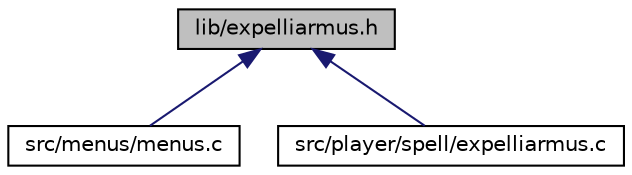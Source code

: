 digraph "lib/expelliarmus.h"
{
 // LATEX_PDF_SIZE
  edge [fontname="Helvetica",fontsize="10",labelfontname="Helvetica",labelfontsize="10"];
  node [fontname="Helvetica",fontsize="10",shape=record];
  Node1 [label="lib/expelliarmus.h",height=0.2,width=0.4,color="black", fillcolor="grey75", style="filled", fontcolor="black",tooltip="Méthode de l'objet expelliarmus_t."];
  Node1 -> Node2 [dir="back",color="midnightblue",fontsize="10",style="solid"];
  Node2 [label="src/menus/menus.c",height=0.2,width=0.4,color="black", fillcolor="white", style="filled",URL="$menus_8c.html",tooltip="Fonctions sur les différents états de jeu."];
  Node1 -> Node3 [dir="back",color="midnightblue",fontsize="10",style="solid"];
  Node3 [label="src/player/spell/expelliarmus.c",height=0.2,width=0.4,color="black", fillcolor="white", style="filled",URL="$expelliarmus_8c.html",tooltip="Méthode de l'objet expelliarmus_t."];
}
